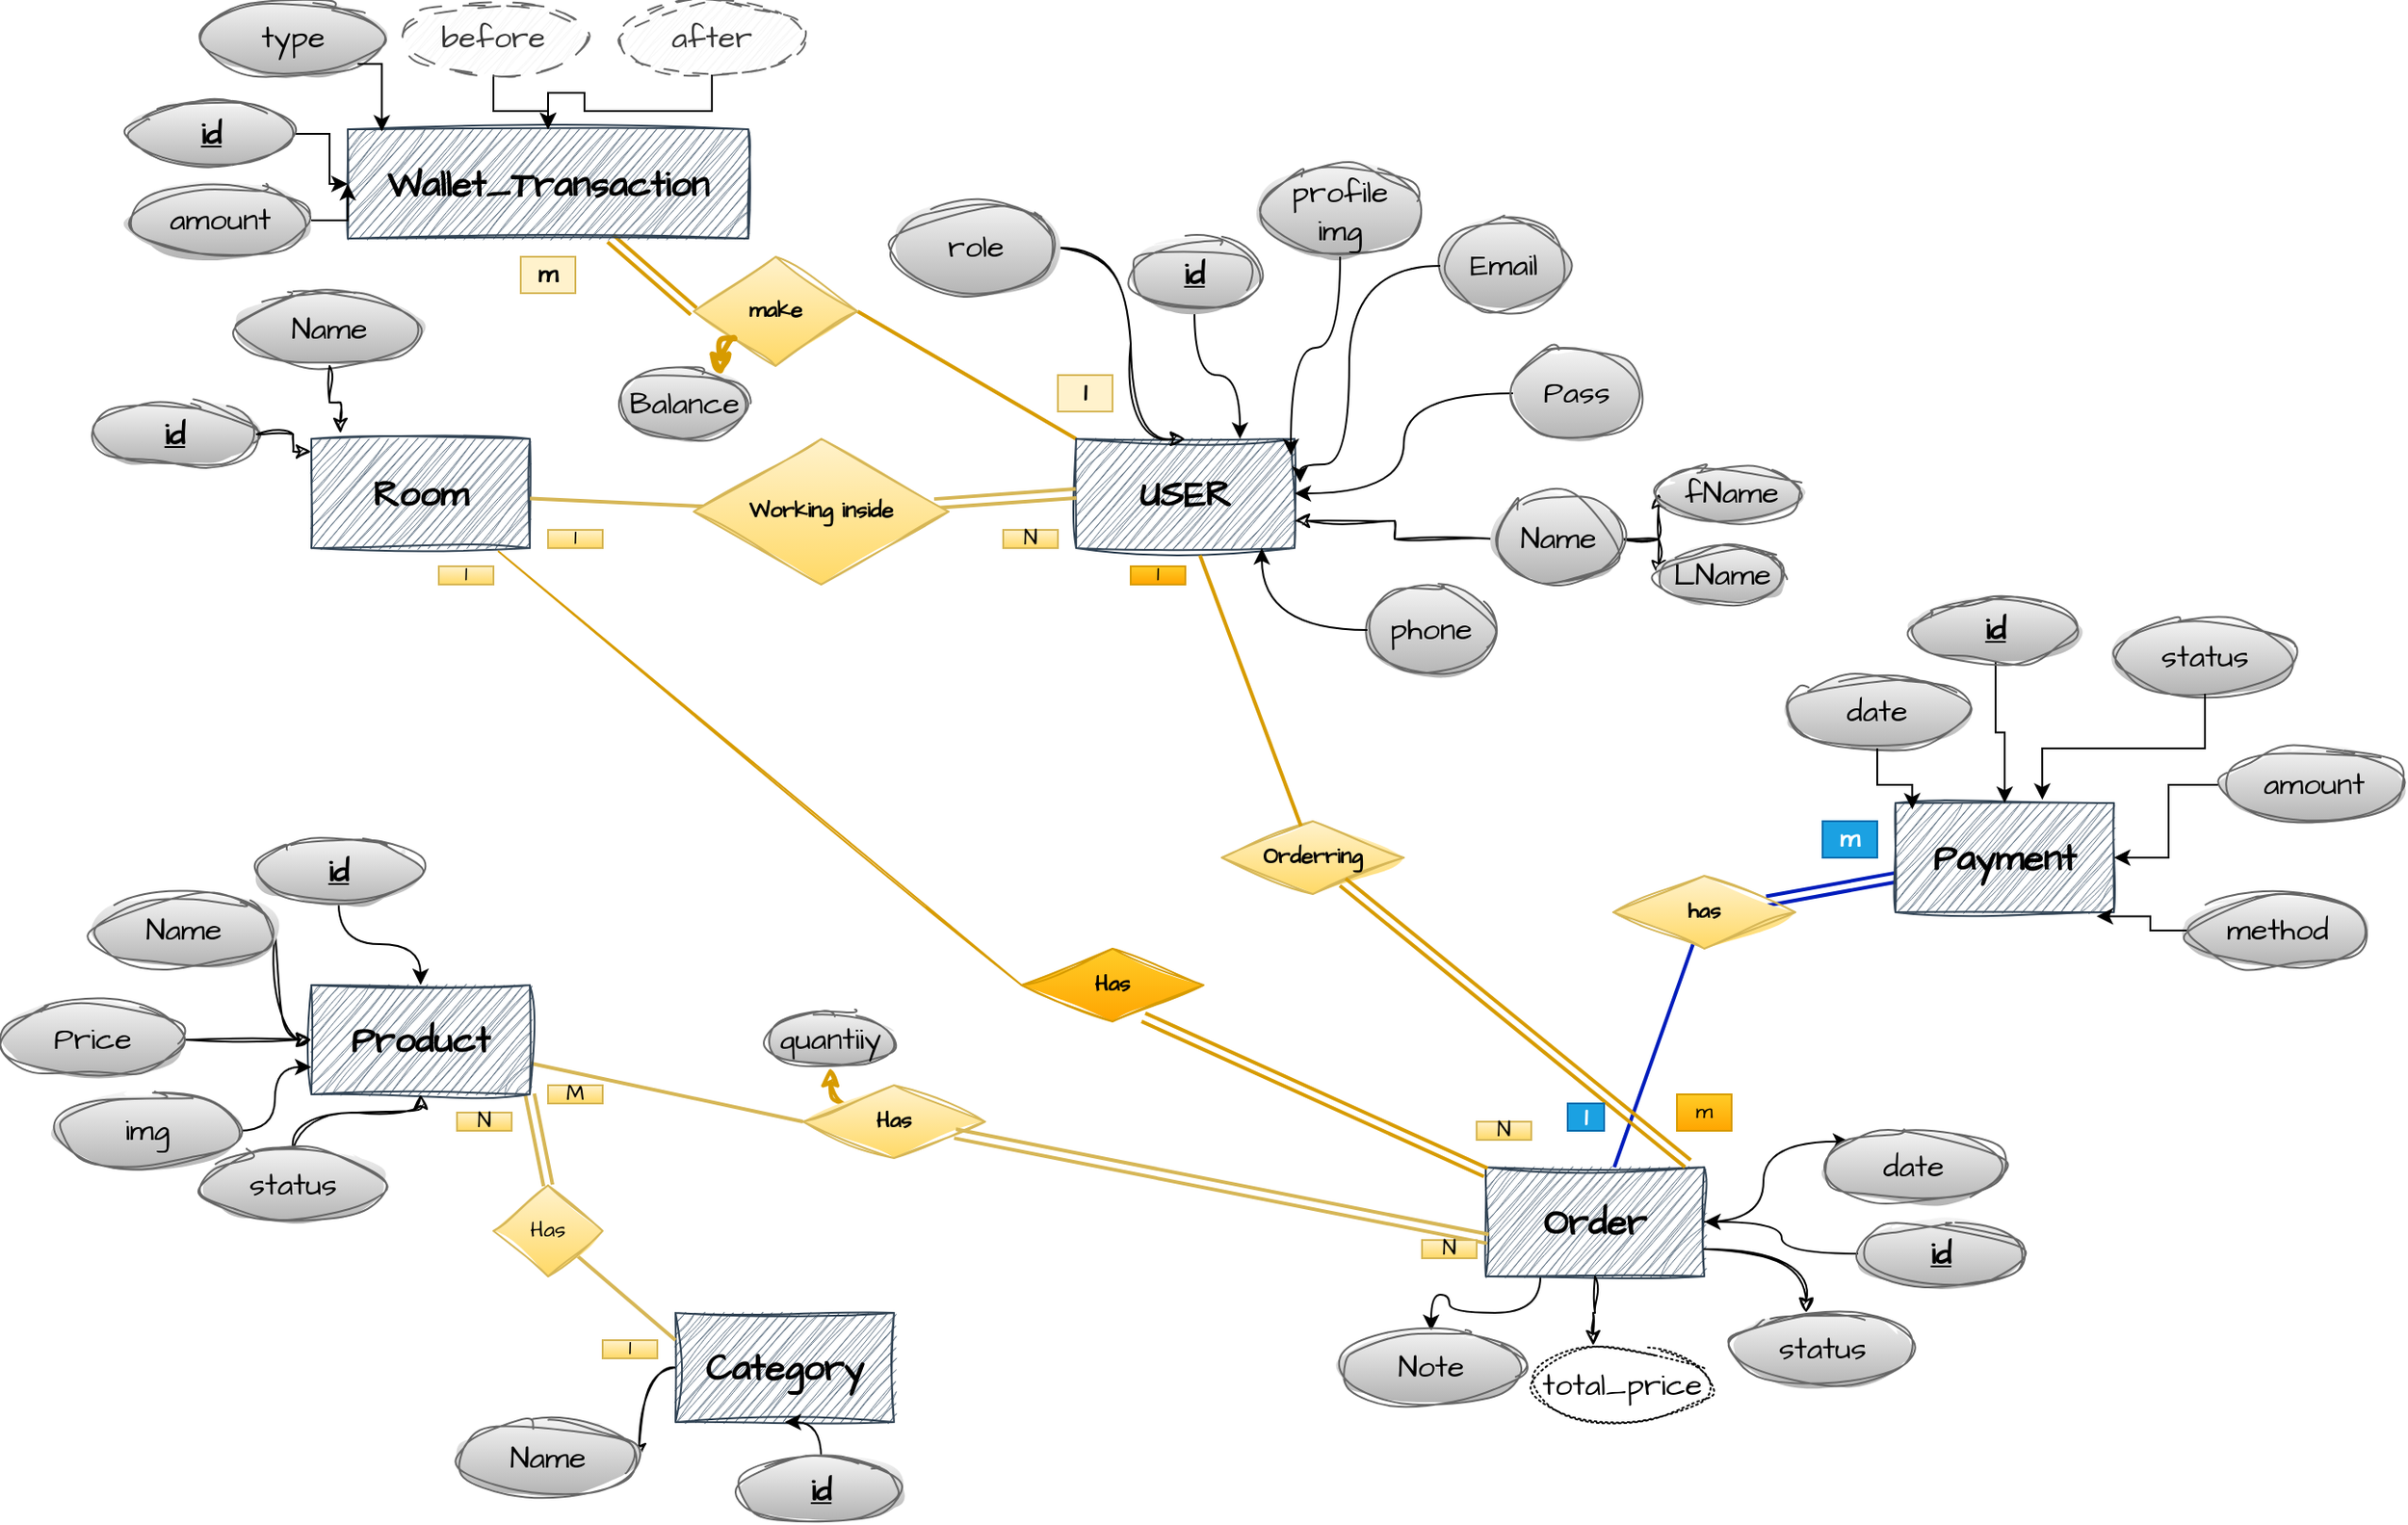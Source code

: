 <mxfile version="26.0.14">
  <diagram name="Page-1" id="9GZb_lbjTZQzitMhbxFv">
    <mxGraphModel dx="2517" dy="816" grid="1" gridSize="10" guides="1" tooltips="1" connect="1" arrows="1" fold="1" page="1" pageScale="1" pageWidth="850" pageHeight="1100" math="0" shadow="0">
      <root>
        <mxCell id="0" />
        <mxCell id="1" parent="0" />
        <mxCell id="cyP2X10ie1hHQHi7Uke7-22" style="rounded=0;orthogonalLoop=1;jettySize=auto;html=1;exitX=0;exitY=0;exitDx=0;exitDy=0;entryX=1;entryY=0.5;entryDx=0;entryDy=0;strokeWidth=2;fillColor=#ffe6cc;strokeColor=#d79b00;endArrow=none;startFill=0;" edge="1" parent="1" source="-qzhcd2LBYuXXIxxv2qr-2" target="cyP2X10ie1hHQHi7Uke7-20">
          <mxGeometry relative="1" as="geometry" />
        </mxCell>
        <mxCell id="-qzhcd2LBYuXXIxxv2qr-2" value="&lt;font style=&quot;color: rgb(0, 0, 0); font-size: 20px;&quot;&gt;&lt;b&gt;USER&lt;/b&gt;&lt;/font&gt;" style="rounded=0;whiteSpace=wrap;html=1;sketch=1;hachureGap=4;jiggle=2;curveFitting=1;fontFamily=Architects Daughter;fontSource=https%3A%2F%2Ffonts.googleapis.com%2Fcss%3Ffamily%3DArchitects%2BDaughter;fillColor=#647687;strokeColor=#314354;fontColor=#ffffff;" parent="1" vertex="1">
          <mxGeometry x="280" y="340" width="120" height="60" as="geometry" />
        </mxCell>
        <mxCell id="-qzhcd2LBYuXXIxxv2qr-3" value="&lt;font style=&quot;font-size: 17px;&quot;&gt;Email&lt;/font&gt;" style="ellipse;whiteSpace=wrap;html=1;sketch=1;hachureGap=4;jiggle=2;curveFitting=1;fontFamily=Architects Daughter;fontSource=https%3A%2F%2Ffonts.googleapis.com%2Fcss%3Ffamily%3DArchitects%2BDaughter;fillColor=#f5f5f5;strokeColor=#666666;gradientColor=#b3b3b3;labelBackgroundColor=none;" parent="1" vertex="1">
          <mxGeometry x="480" y="220" width="70" height="50" as="geometry" />
        </mxCell>
        <mxCell id="-qzhcd2LBYuXXIxxv2qr-16" style="edgeStyle=orthogonalEdgeStyle;rounded=0;hachureGap=4;orthogonalLoop=1;jettySize=auto;html=1;entryX=1;entryY=0.5;entryDx=0;entryDy=0;fontFamily=Architects Daughter;fontSource=https%3A%2F%2Ffonts.googleapis.com%2Fcss%3Ffamily%3DArchitects%2BDaughter;curved=1;" parent="1" source="-qzhcd2LBYuXXIxxv2qr-4" target="-qzhcd2LBYuXXIxxv2qr-2" edge="1">
          <mxGeometry relative="1" as="geometry" />
        </mxCell>
        <mxCell id="-qzhcd2LBYuXXIxxv2qr-4" value="&lt;font style=&quot;font-size: 17px;&quot;&gt;Pass&lt;/font&gt;" style="ellipse;whiteSpace=wrap;html=1;sketch=1;hachureGap=4;jiggle=2;curveFitting=1;fontFamily=Architects Daughter;fontSource=https%3A%2F%2Ffonts.googleapis.com%2Fcss%3Ffamily%3DArchitects%2BDaughter;fillColor=#f5f5f5;strokeColor=#666666;gradientColor=#b3b3b3;" parent="1" vertex="1">
          <mxGeometry x="520" y="290" width="70" height="50" as="geometry" />
        </mxCell>
        <mxCell id="-qzhcd2LBYuXXIxxv2qr-17" style="edgeStyle=orthogonalEdgeStyle;rounded=0;sketch=1;hachureGap=4;jiggle=2;curveFitting=1;orthogonalLoop=1;jettySize=auto;html=1;entryX=1;entryY=0.75;entryDx=0;entryDy=0;fontFamily=Architects Daughter;fontSource=https%3A%2F%2Ffonts.googleapis.com%2Fcss%3Ffamily%3DArchitects%2BDaughter;" parent="1" source="-qzhcd2LBYuXXIxxv2qr-5" target="-qzhcd2LBYuXXIxxv2qr-2" edge="1">
          <mxGeometry relative="1" as="geometry" />
        </mxCell>
        <mxCell id="-qzhcd2LBYuXXIxxv2qr-21" style="edgeStyle=orthogonalEdgeStyle;rounded=0;sketch=1;hachureGap=4;jiggle=2;curveFitting=1;orthogonalLoop=1;jettySize=auto;html=1;exitX=1;exitY=0.5;exitDx=0;exitDy=0;entryX=0;entryY=0.5;entryDx=0;entryDy=0;fontFamily=Architects Daughter;fontSource=https%3A%2F%2Ffonts.googleapis.com%2Fcss%3Ffamily%3DArchitects%2BDaughter;" parent="1" source="-qzhcd2LBYuXXIxxv2qr-5" target="-qzhcd2LBYuXXIxxv2qr-19" edge="1">
          <mxGeometry relative="1" as="geometry" />
        </mxCell>
        <mxCell id="-qzhcd2LBYuXXIxxv2qr-22" style="edgeStyle=orthogonalEdgeStyle;rounded=0;sketch=1;hachureGap=4;jiggle=2;curveFitting=1;orthogonalLoop=1;jettySize=auto;html=1;fontFamily=Architects Daughter;fontSource=https%3A%2F%2Ffonts.googleapis.com%2Fcss%3Ffamily%3DArchitects%2BDaughter;" parent="1" source="-qzhcd2LBYuXXIxxv2qr-5" target="-qzhcd2LBYuXXIxxv2qr-20" edge="1">
          <mxGeometry relative="1" as="geometry" />
        </mxCell>
        <mxCell id="-qzhcd2LBYuXXIxxv2qr-5" value="&lt;font style=&quot;font-size: 17px;&quot;&gt;Name&lt;/font&gt;" style="ellipse;whiteSpace=wrap;html=1;sketch=1;hachureGap=4;jiggle=2;curveFitting=1;fontFamily=Architects Daughter;fontSource=https%3A%2F%2Ffonts.googleapis.com%2Fcss%3Ffamily%3DArchitects%2BDaughter;fillColor=#f5f5f5;strokeColor=#666666;gradientColor=#b3b3b3;" parent="1" vertex="1">
          <mxGeometry x="510" y="370" width="70" height="50" as="geometry" />
        </mxCell>
        <mxCell id="-qzhcd2LBYuXXIxxv2qr-6" value="&lt;font style=&quot;font-size: 17px;&quot;&gt;profile&lt;/font&gt;&lt;div&gt;&lt;font style=&quot;font-size: 17px;&quot;&gt;img&lt;/font&gt;&lt;/div&gt;" style="ellipse;whiteSpace=wrap;html=1;sketch=1;hachureGap=4;jiggle=2;curveFitting=1;fontFamily=Architects Daughter;fontSource=https%3A%2F%2Ffonts.googleapis.com%2Fcss%3Ffamily%3DArchitects%2BDaughter;fillColor=#f5f5f5;strokeColor=#666666;gradientColor=#b3b3b3;" parent="1" vertex="1">
          <mxGeometry x="380" y="190" width="90" height="50" as="geometry" />
        </mxCell>
        <mxCell id="-qzhcd2LBYuXXIxxv2qr-15" style="edgeStyle=orthogonalEdgeStyle;rounded=0;sketch=1;hachureGap=4;jiggle=2;curveFitting=1;orthogonalLoop=1;jettySize=auto;html=1;exitX=1;exitY=0.5;exitDx=0;exitDy=0;entryX=0.5;entryY=0;entryDx=0;entryDy=0;fontFamily=Architects Daughter;fontSource=https%3A%2F%2Ffonts.googleapis.com%2Fcss%3Ffamily%3DArchitects%2BDaughter;curved=1;" parent="1" source="-qzhcd2LBYuXXIxxv2qr-8" target="-qzhcd2LBYuXXIxxv2qr-2" edge="1">
          <mxGeometry relative="1" as="geometry">
            <Array as="points">
              <mxPoint x="310" y="235" />
              <mxPoint x="310" y="340" />
            </Array>
          </mxGeometry>
        </mxCell>
        <mxCell id="-qzhcd2LBYuXXIxxv2qr-8" value="&lt;span style=&quot;font-size: 17px;&quot;&gt;role&lt;/span&gt;" style="ellipse;whiteSpace=wrap;html=1;sketch=1;hachureGap=4;jiggle=2;curveFitting=1;fontFamily=Architects Daughter;fontSource=https%3A%2F%2Ffonts.googleapis.com%2Fcss%3Ffamily%3DArchitects%2BDaughter;fillColor=#f5f5f5;strokeColor=#666666;gradientColor=#b3b3b3;" parent="1" vertex="1">
          <mxGeometry x="180" y="210" width="90" height="50" as="geometry" />
        </mxCell>
        <mxCell id="-qzhcd2LBYuXXIxxv2qr-9" value="&lt;font style=&quot;font-size: 17px;&quot;&gt;phone&lt;/font&gt;" style="ellipse;whiteSpace=wrap;html=1;sketch=1;hachureGap=4;jiggle=2;curveFitting=1;fontFamily=Architects Daughter;fontSource=https%3A%2F%2Ffonts.googleapis.com%2Fcss%3Ffamily%3DArchitects%2BDaughter;fillColor=#f5f5f5;strokeColor=#666666;gradientColor=#b3b3b3;" parent="1" vertex="1">
          <mxGeometry x="440" y="420" width="70" height="50" as="geometry" />
        </mxCell>
        <mxCell id="-qzhcd2LBYuXXIxxv2qr-12" style="edgeStyle=orthogonalEdgeStyle;rounded=0;hachureGap=4;orthogonalLoop=1;jettySize=auto;html=1;entryX=1.025;entryY=0.4;entryDx=0;entryDy=0;entryPerimeter=0;fontFamily=Architects Daughter;fontSource=https%3A%2F%2Ffonts.googleapis.com%2Fcss%3Ffamily%3DArchitects%2BDaughter;curved=1;" parent="1" source="-qzhcd2LBYuXXIxxv2qr-3" target="-qzhcd2LBYuXXIxxv2qr-2" edge="1">
          <mxGeometry relative="1" as="geometry">
            <Array as="points">
              <mxPoint x="430" y="245" />
              <mxPoint x="430" y="354" />
              <mxPoint x="403" y="354" />
            </Array>
          </mxGeometry>
        </mxCell>
        <mxCell id="-qzhcd2LBYuXXIxxv2qr-13" style="edgeStyle=orthogonalEdgeStyle;rounded=0;hachureGap=4;orthogonalLoop=1;jettySize=auto;html=1;entryX=0.983;entryY=0.15;entryDx=0;entryDy=0;entryPerimeter=0;fontFamily=Architects Daughter;fontSource=https%3A%2F%2Ffonts.googleapis.com%2Fcss%3Ffamily%3DArchitects%2BDaughter;curved=1;" parent="1" source="-qzhcd2LBYuXXIxxv2qr-6" target="-qzhcd2LBYuXXIxxv2qr-2" edge="1">
          <mxGeometry relative="1" as="geometry" />
        </mxCell>
        <mxCell id="-qzhcd2LBYuXXIxxv2qr-18" style="edgeStyle=orthogonalEdgeStyle;rounded=0;hachureGap=4;orthogonalLoop=1;jettySize=auto;html=1;entryX=0.85;entryY=1;entryDx=0;entryDy=0;entryPerimeter=0;fontFamily=Architects Daughter;fontSource=https%3A%2F%2Ffonts.googleapis.com%2Fcss%3Ffamily%3DArchitects%2BDaughter;curved=1;" parent="1" source="-qzhcd2LBYuXXIxxv2qr-9" target="-qzhcd2LBYuXXIxxv2qr-2" edge="1">
          <mxGeometry relative="1" as="geometry" />
        </mxCell>
        <mxCell id="-qzhcd2LBYuXXIxxv2qr-19" value="&lt;font style=&quot;font-size: 17px;&quot;&gt;fName&lt;/font&gt;" style="ellipse;whiteSpace=wrap;html=1;sketch=1;hachureGap=4;jiggle=2;curveFitting=1;fontFamily=Architects Daughter;fontSource=https%3A%2F%2Ffonts.googleapis.com%2Fcss%3Ffamily%3DArchitects%2BDaughter;fillColor=#f5f5f5;strokeColor=#666666;gradientColor=#b3b3b3;" parent="1" vertex="1">
          <mxGeometry x="600" y="355" width="80" height="30" as="geometry" />
        </mxCell>
        <mxCell id="-qzhcd2LBYuXXIxxv2qr-20" value="&lt;font style=&quot;font-size: 17px;&quot;&gt;LName&lt;/font&gt;" style="ellipse;whiteSpace=wrap;html=1;sketch=1;hachureGap=4;jiggle=2;curveFitting=1;fontFamily=Architects Daughter;fontSource=https%3A%2F%2Ffonts.googleapis.com%2Fcss%3Ffamily%3DArchitects%2BDaughter;fillColor=#f5f5f5;strokeColor=#666666;gradientColor=#b3b3b3;" parent="1" vertex="1">
          <mxGeometry x="600" y="400" width="70" height="30" as="geometry" />
        </mxCell>
        <mxCell id="-qzhcd2LBYuXXIxxv2qr-23" value="&lt;font style=&quot;color: rgb(0, 0, 0); font-size: 20px;&quot;&gt;&lt;b&gt;Room&lt;/b&gt;&lt;/font&gt;" style="rounded=0;whiteSpace=wrap;html=1;sketch=1;hachureGap=4;jiggle=2;curveFitting=1;fontFamily=Architects Daughter;fontSource=https%3A%2F%2Ffonts.googleapis.com%2Fcss%3Ffamily%3DArchitects%2BDaughter;fillColor=#647687;strokeColor=#314354;fontColor=#ffffff;" parent="1" vertex="1">
          <mxGeometry x="-140" y="340" width="120" height="60" as="geometry" />
        </mxCell>
        <mxCell id="-qzhcd2LBYuXXIxxv2qr-24" value="&lt;span style=&quot;font-size: 17px;&quot;&gt;Name&lt;/span&gt;" style="ellipse;whiteSpace=wrap;html=1;sketch=1;hachureGap=4;jiggle=2;curveFitting=1;fontFamily=Architects Daughter;fontSource=https%3A%2F%2Ffonts.googleapis.com%2Fcss%3Ffamily%3DArchitects%2BDaughter;fillColor=#f5f5f5;strokeColor=#666666;gradientColor=#b3b3b3;" parent="1" vertex="1">
          <mxGeometry x="-180" y="260" width="100" height="40" as="geometry" />
        </mxCell>
        <mxCell id="-qzhcd2LBYuXXIxxv2qr-25" value="&lt;span style=&quot;font-size: 17px;&quot;&gt;&lt;b&gt;&lt;u&gt;id&lt;/u&gt;&lt;/b&gt;&lt;/span&gt;" style="ellipse;whiteSpace=wrap;html=1;sketch=1;hachureGap=4;jiggle=2;curveFitting=1;fontFamily=Architects Daughter;fontSource=https%3A%2F%2Ffonts.googleapis.com%2Fcss%3Ffamily%3DArchitects%2BDaughter;fillColor=#f5f5f5;strokeColor=#666666;gradientColor=#b3b3b3;" parent="1" vertex="1">
          <mxGeometry x="-260" y="320" width="90" height="35" as="geometry" />
        </mxCell>
        <mxCell id="-qzhcd2LBYuXXIxxv2qr-27" style="edgeStyle=orthogonalEdgeStyle;rounded=0;sketch=1;hachureGap=4;jiggle=2;curveFitting=1;orthogonalLoop=1;jettySize=auto;html=1;entryX=0.133;entryY=-0.05;entryDx=0;entryDy=0;entryPerimeter=0;fontFamily=Architects Daughter;fontSource=https%3A%2F%2Ffonts.googleapis.com%2Fcss%3Ffamily%3DArchitects%2BDaughter;" parent="1" source="-qzhcd2LBYuXXIxxv2qr-24" target="-qzhcd2LBYuXXIxxv2qr-23" edge="1">
          <mxGeometry relative="1" as="geometry" />
        </mxCell>
        <mxCell id="-qzhcd2LBYuXXIxxv2qr-28" style="edgeStyle=orthogonalEdgeStyle;rounded=0;sketch=1;hachureGap=4;jiggle=2;curveFitting=1;orthogonalLoop=1;jettySize=auto;html=1;entryX=0;entryY=0.117;entryDx=0;entryDy=0;entryPerimeter=0;fontFamily=Architects Daughter;fontSource=https%3A%2F%2Ffonts.googleapis.com%2Fcss%3Ffamily%3DArchitects%2BDaughter;" parent="1" source="-qzhcd2LBYuXXIxxv2qr-25" target="-qzhcd2LBYuXXIxxv2qr-23" edge="1">
          <mxGeometry relative="1" as="geometry" />
        </mxCell>
        <mxCell id="-qzhcd2LBYuXXIxxv2qr-71" style="rounded=0;hachureGap=4;orthogonalLoop=1;jettySize=auto;html=1;exitX=1;exitY=1;exitDx=0;exitDy=0;entryX=0.5;entryY=0;entryDx=0;entryDy=0;fontFamily=Architects Daughter;fontSource=https%3A%2F%2Ffonts.googleapis.com%2Fcss%3Ffamily%3DArchitects%2BDaughter;endArrow=none;startFill=0;fillColor=#fff2cc;gradientColor=#ffd966;strokeColor=#d6b656;strokeWidth=2;shape=link;" parent="1" source="-qzhcd2LBYuXXIxxv2qr-33" target="-qzhcd2LBYuXXIxxv2qr-70" edge="1">
          <mxGeometry relative="1" as="geometry" />
        </mxCell>
        <mxCell id="-qzhcd2LBYuXXIxxv2qr-84" style="rounded=0;hachureGap=4;orthogonalLoop=1;jettySize=auto;html=1;entryX=0;entryY=0.5;entryDx=0;entryDy=0;fontFamily=Architects Daughter;fontSource=https%3A%2F%2Ffonts.googleapis.com%2Fcss%3Ffamily%3DArchitects%2BDaughter;endArrow=none;startFill=0;strokeWidth=2;fillColor=#fff2cc;gradientColor=#ffd966;strokeColor=#d6b656;" parent="1" source="-qzhcd2LBYuXXIxxv2qr-33" target="-qzhcd2LBYuXXIxxv2qr-83" edge="1">
          <mxGeometry relative="1" as="geometry" />
        </mxCell>
        <mxCell id="-qzhcd2LBYuXXIxxv2qr-33" value="&lt;font style=&quot;color: rgb(0, 0, 0); font-size: 20px;&quot;&gt;&lt;b&gt;Product&lt;/b&gt;&lt;/font&gt;" style="rounded=0;whiteSpace=wrap;html=1;sketch=1;hachureGap=4;jiggle=2;curveFitting=1;fontFamily=Architects Daughter;fontSource=https%3A%2F%2Ffonts.googleapis.com%2Fcss%3Ffamily%3DArchitects%2BDaughter;fillColor=#647687;strokeColor=#314354;fontColor=#ffffff;" parent="1" vertex="1">
          <mxGeometry x="-140" y="640" width="120" height="60" as="geometry" />
        </mxCell>
        <mxCell id="-qzhcd2LBYuXXIxxv2qr-40" style="edgeStyle=orthogonalEdgeStyle;rounded=0;sketch=1;hachureGap=4;jiggle=2;curveFitting=1;orthogonalLoop=1;jettySize=auto;html=1;entryX=0;entryY=0.5;entryDx=0;entryDy=0;fontFamily=Architects Daughter;fontSource=https%3A%2F%2Ffonts.googleapis.com%2Fcss%3Ffamily%3DArchitects%2BDaughter;curved=1;" parent="1" source="-qzhcd2LBYuXXIxxv2qr-34" target="-qzhcd2LBYuXXIxxv2qr-33" edge="1">
          <mxGeometry relative="1" as="geometry">
            <Array as="points">
              <mxPoint x="-160" y="670" />
            </Array>
          </mxGeometry>
        </mxCell>
        <mxCell id="-qzhcd2LBYuXXIxxv2qr-34" value="&lt;span style=&quot;font-size: 17px;&quot;&gt;Name&lt;/span&gt;" style="ellipse;whiteSpace=wrap;html=1;sketch=1;hachureGap=4;jiggle=2;curveFitting=1;fontFamily=Architects Daughter;fontSource=https%3A%2F%2Ffonts.googleapis.com%2Fcss%3Ffamily%3DArchitects%2BDaughter;fillColor=#f5f5f5;strokeColor=#666666;gradientColor=#b3b3b3;" parent="1" vertex="1">
          <mxGeometry x="-260" y="590" width="100" height="40" as="geometry" />
        </mxCell>
        <mxCell id="-qzhcd2LBYuXXIxxv2qr-41" style="edgeStyle=orthogonalEdgeStyle;rounded=0;sketch=1;hachureGap=4;jiggle=2;curveFitting=1;orthogonalLoop=1;jettySize=auto;html=1;fontFamily=Architects Daughter;fontSource=https%3A%2F%2Ffonts.googleapis.com%2Fcss%3Ffamily%3DArchitects%2BDaughter;" parent="1" source="-qzhcd2LBYuXXIxxv2qr-35" target="-qzhcd2LBYuXXIxxv2qr-33" edge="1">
          <mxGeometry relative="1" as="geometry" />
        </mxCell>
        <mxCell id="-qzhcd2LBYuXXIxxv2qr-35" value="&lt;span style=&quot;font-size: 17px;&quot;&gt;Price&lt;/span&gt;" style="ellipse;whiteSpace=wrap;html=1;sketch=1;hachureGap=4;jiggle=2;curveFitting=1;fontFamily=Architects Daughter;fontSource=https%3A%2F%2Ffonts.googleapis.com%2Fcss%3Ffamily%3DArchitects%2BDaughter;fillColor=#f5f5f5;strokeColor=#666666;gradientColor=#b3b3b3;" parent="1" vertex="1">
          <mxGeometry x="-310" y="650" width="100" height="40" as="geometry" />
        </mxCell>
        <mxCell id="-qzhcd2LBYuXXIxxv2qr-42" style="edgeStyle=orthogonalEdgeStyle;rounded=0;hachureGap=4;orthogonalLoop=1;jettySize=auto;html=1;entryX=0;entryY=0.75;entryDx=0;entryDy=0;fontFamily=Architects Daughter;fontSource=https%3A%2F%2Ffonts.googleapis.com%2Fcss%3Ffamily%3DArchitects%2BDaughter;curved=1;" parent="1" source="-qzhcd2LBYuXXIxxv2qr-36" target="-qzhcd2LBYuXXIxxv2qr-33" edge="1">
          <mxGeometry relative="1" as="geometry" />
        </mxCell>
        <mxCell id="-qzhcd2LBYuXXIxxv2qr-36" value="&lt;span style=&quot;font-size: 17px;&quot;&gt;img&lt;/span&gt;" style="ellipse;whiteSpace=wrap;html=1;sketch=1;hachureGap=4;jiggle=2;curveFitting=1;fontFamily=Architects Daughter;fontSource=https%3A%2F%2Ffonts.googleapis.com%2Fcss%3Ffamily%3DArchitects%2BDaughter;fillColor=#f5f5f5;strokeColor=#666666;gradientColor=#b3b3b3;" parent="1" vertex="1">
          <mxGeometry x="-280" y="700" width="100" height="40" as="geometry" />
        </mxCell>
        <mxCell id="-qzhcd2LBYuXXIxxv2qr-43" style="edgeStyle=orthogonalEdgeStyle;rounded=0;sketch=1;hachureGap=4;jiggle=2;curveFitting=1;orthogonalLoop=1;jettySize=auto;html=1;fontFamily=Architects Daughter;fontSource=https%3A%2F%2Ffonts.googleapis.com%2Fcss%3Ffamily%3DArchitects%2BDaughter;curved=1;" parent="1" source="-qzhcd2LBYuXXIxxv2qr-38" target="-qzhcd2LBYuXXIxxv2qr-33" edge="1">
          <mxGeometry relative="1" as="geometry" />
        </mxCell>
        <mxCell id="-qzhcd2LBYuXXIxxv2qr-38" value="&lt;span style=&quot;font-size: 17px;&quot;&gt;status&lt;/span&gt;" style="ellipse;whiteSpace=wrap;html=1;sketch=1;hachureGap=4;jiggle=2;curveFitting=1;fontFamily=Architects Daughter;fontSource=https%3A%2F%2Ffonts.googleapis.com%2Fcss%3Ffamily%3DArchitects%2BDaughter;fillColor=#f5f5f5;strokeColor=#666666;gradientColor=#b3b3b3;" parent="1" vertex="1">
          <mxGeometry x="-200" y="730" width="100" height="40" as="geometry" />
        </mxCell>
        <mxCell id="-qzhcd2LBYuXXIxxv2qr-48" style="rounded=0;hachureGap=4;orthogonalLoop=1;jettySize=auto;html=1;fontFamily=Architects Daughter;fontSource=https%3A%2F%2Ffonts.googleapis.com%2Fcss%3Ffamily%3DArchitects%2BDaughter;fillColor=#fff2cc;gradientColor=#ffd966;strokeColor=#d6b656;startArrow=none;startFill=0;endArrow=none;strokeWidth=2;" parent="1" source="-qzhcd2LBYuXXIxxv2qr-47" target="-qzhcd2LBYuXXIxxv2qr-23" edge="1">
          <mxGeometry relative="1" as="geometry" />
        </mxCell>
        <mxCell id="-qzhcd2LBYuXXIxxv2qr-49" style="rounded=0;hachureGap=4;orthogonalLoop=1;jettySize=auto;html=1;entryX=0;entryY=0.5;entryDx=0;entryDy=0;fontFamily=Architects Daughter;fontSource=https%3A%2F%2Ffonts.googleapis.com%2Fcss%3Ffamily%3DArchitects%2BDaughter;fillColor=#fff2cc;gradientColor=#ffd966;strokeColor=#d6b656;endArrow=none;startFill=0;strokeWidth=2;shape=link;" parent="1" source="-qzhcd2LBYuXXIxxv2qr-47" target="-qzhcd2LBYuXXIxxv2qr-2" edge="1">
          <mxGeometry relative="1" as="geometry" />
        </mxCell>
        <mxCell id="-qzhcd2LBYuXXIxxv2qr-47" value="&lt;b&gt;Working inside&lt;/b&gt;" style="rhombus;whiteSpace=wrap;html=1;sketch=1;hachureGap=4;jiggle=2;curveFitting=1;fontFamily=Architects Daughter;fontSource=https%3A%2F%2Ffonts.googleapis.com%2Fcss%3Ffamily%3DArchitects%2BDaughter;fillColor=#fff2cc;gradientColor=#ffd966;strokeColor=#d6b656;" parent="1" vertex="1">
          <mxGeometry x="70" y="340" width="140" height="80" as="geometry" />
        </mxCell>
        <mxCell id="-qzhcd2LBYuXXIxxv2qr-53" style="edgeStyle=orthogonalEdgeStyle;rounded=0;sketch=1;hachureGap=4;jiggle=2;curveFitting=1;orthogonalLoop=1;jettySize=auto;html=1;fontFamily=Architects Daughter;fontSource=https%3A%2F%2Ffonts.googleapis.com%2Fcss%3Ffamily%3DArchitects%2BDaughter;curved=1;" parent="1" source="-qzhcd2LBYuXXIxxv2qr-51" target="-qzhcd2LBYuXXIxxv2qr-52" edge="1">
          <mxGeometry relative="1" as="geometry" />
        </mxCell>
        <mxCell id="-qzhcd2LBYuXXIxxv2qr-51" value="&lt;font color=&quot;#000000&quot;&gt;&lt;span style=&quot;font-size: 20px;&quot;&gt;&lt;b&gt;Category&lt;/b&gt;&lt;/span&gt;&lt;/font&gt;" style="rounded=0;whiteSpace=wrap;html=1;sketch=1;hachureGap=4;jiggle=2;curveFitting=1;fontFamily=Architects Daughter;fontSource=https%3A%2F%2Ffonts.googleapis.com%2Fcss%3Ffamily%3DArchitects%2BDaughter;fillColor=#647687;strokeColor=#314354;fontColor=#ffffff;" parent="1" vertex="1">
          <mxGeometry x="60" y="820" width="120" height="60" as="geometry" />
        </mxCell>
        <mxCell id="-qzhcd2LBYuXXIxxv2qr-52" value="&lt;span style=&quot;font-size: 17px;&quot;&gt;Name&lt;/span&gt;" style="ellipse;whiteSpace=wrap;html=1;sketch=1;hachureGap=4;jiggle=2;curveFitting=1;fontFamily=Architects Daughter;fontSource=https%3A%2F%2Ffonts.googleapis.com%2Fcss%3Ffamily%3DArchitects%2BDaughter;fillColor=#f5f5f5;strokeColor=#666666;gradientColor=#b3b3b3;" parent="1" vertex="1">
          <mxGeometry x="-60" y="880" width="100" height="40" as="geometry" />
        </mxCell>
        <mxCell id="-qzhcd2LBYuXXIxxv2qr-56" style="edgeStyle=orthogonalEdgeStyle;rounded=0;hachureGap=4;orthogonalLoop=1;jettySize=auto;html=1;entryX=0;entryY=0;entryDx=0;entryDy=0;fontFamily=Architects Daughter;fontSource=https%3A%2F%2Ffonts.googleapis.com%2Fcss%3Ffamily%3DArchitects%2BDaughter;curved=1;" parent="1" source="-qzhcd2LBYuXXIxxv2qr-54" target="-qzhcd2LBYuXXIxxv2qr-55" edge="1">
          <mxGeometry relative="1" as="geometry" />
        </mxCell>
        <mxCell id="-qzhcd2LBYuXXIxxv2qr-65" style="edgeStyle=orthogonalEdgeStyle;rounded=0;hachureGap=4;orthogonalLoop=1;jettySize=auto;html=1;exitX=0.25;exitY=1;exitDx=0;exitDy=0;fontFamily=Architects Daughter;fontSource=https%3A%2F%2Ffonts.googleapis.com%2Fcss%3Ffamily%3DArchitects%2BDaughter;curved=1;" parent="1" source="-qzhcd2LBYuXXIxxv2qr-54" target="-qzhcd2LBYuXXIxxv2qr-64" edge="1">
          <mxGeometry relative="1" as="geometry" />
        </mxCell>
        <mxCell id="cyP2X10ie1hHQHi7Uke7-36" style="rounded=0;orthogonalLoop=1;jettySize=auto;html=1;strokeWidth=2;endArrow=none;startFill=0;fillColor=#0050ef;strokeColor=#001DBC;" edge="1" parent="1" source="-qzhcd2LBYuXXIxxv2qr-54" target="cyP2X10ie1hHQHi7Uke7-34">
          <mxGeometry relative="1" as="geometry" />
        </mxCell>
        <mxCell id="-qzhcd2LBYuXXIxxv2qr-54" value="&lt;font color=&quot;#000000&quot;&gt;&lt;span style=&quot;font-size: 20px;&quot;&gt;&lt;b&gt;Order&lt;/b&gt;&lt;/span&gt;&lt;/font&gt;" style="rounded=0;whiteSpace=wrap;html=1;sketch=1;hachureGap=4;jiggle=2;curveFitting=1;fontFamily=Architects Daughter;fontSource=https%3A%2F%2Ffonts.googleapis.com%2Fcss%3Ffamily%3DArchitects%2BDaughter;fillColor=#647687;strokeColor=#314354;fontColor=#ffffff;" parent="1" vertex="1">
          <mxGeometry x="505" y="740" width="120" height="60" as="geometry" />
        </mxCell>
        <mxCell id="-qzhcd2LBYuXXIxxv2qr-55" value="&lt;span style=&quot;font-size: 17px;&quot;&gt;date&lt;/span&gt;" style="ellipse;whiteSpace=wrap;html=1;sketch=1;hachureGap=4;jiggle=2;curveFitting=1;fontFamily=Architects Daughter;fontSource=https%3A%2F%2Ffonts.googleapis.com%2Fcss%3Ffamily%3DArchitects%2BDaughter;fillColor=#f5f5f5;strokeColor=#666666;gradientColor=#b3b3b3;" parent="1" vertex="1">
          <mxGeometry x="690" y="720" width="100" height="40" as="geometry" />
        </mxCell>
        <mxCell id="-qzhcd2LBYuXXIxxv2qr-57" value="&lt;span style=&quot;font-size: 17px;&quot;&gt;status&lt;/span&gt;" style="ellipse;whiteSpace=wrap;html=1;sketch=1;hachureGap=4;jiggle=2;curveFitting=1;fontFamily=Architects Daughter;fontSource=https%3A%2F%2Ffonts.googleapis.com%2Fcss%3Ffamily%3DArchitects%2BDaughter;fillColor=#f5f5f5;strokeColor=#666666;gradientColor=#b3b3b3;" parent="1" vertex="1">
          <mxGeometry x="640" y="820" width="100" height="40" as="geometry" />
        </mxCell>
        <mxCell id="-qzhcd2LBYuXXIxxv2qr-60" style="edgeStyle=orthogonalEdgeStyle;rounded=0;sketch=1;hachureGap=4;jiggle=2;curveFitting=1;orthogonalLoop=1;jettySize=auto;html=1;exitX=1;exitY=0.75;exitDx=0;exitDy=0;entryX=0.41;entryY=0;entryDx=0;entryDy=0;entryPerimeter=0;fontFamily=Architects Daughter;fontSource=https%3A%2F%2Ffonts.googleapis.com%2Fcss%3Ffamily%3DArchitects%2BDaughter;curved=1;" parent="1" source="-qzhcd2LBYuXXIxxv2qr-54" target="-qzhcd2LBYuXXIxxv2qr-57" edge="1">
          <mxGeometry relative="1" as="geometry" />
        </mxCell>
        <mxCell id="-qzhcd2LBYuXXIxxv2qr-61" value="&lt;span style=&quot;font-size: 17px;&quot;&gt;total_price&lt;/span&gt;" style="ellipse;whiteSpace=wrap;html=1;sketch=1;hachureGap=4;jiggle=2;curveFitting=1;fontFamily=Architects Daughter;fontSource=https%3A%2F%2Ffonts.googleapis.com%2Fcss%3Ffamily%3DArchitects%2BDaughter;dashed=1;dashPattern=1 2;" parent="1" vertex="1">
          <mxGeometry x="530" y="840" width="100" height="40" as="geometry" />
        </mxCell>
        <mxCell id="-qzhcd2LBYuXXIxxv2qr-62" style="edgeStyle=orthogonalEdgeStyle;rounded=0;sketch=1;hachureGap=4;jiggle=2;curveFitting=1;orthogonalLoop=1;jettySize=auto;html=1;entryX=0.34;entryY=-0.05;entryDx=0;entryDy=0;entryPerimeter=0;fontFamily=Architects Daughter;fontSource=https%3A%2F%2Ffonts.googleapis.com%2Fcss%3Ffamily%3DArchitects%2BDaughter;" parent="1" source="-qzhcd2LBYuXXIxxv2qr-54" target="-qzhcd2LBYuXXIxxv2qr-61" edge="1">
          <mxGeometry relative="1" as="geometry" />
        </mxCell>
        <mxCell id="-qzhcd2LBYuXXIxxv2qr-64" value="&lt;span style=&quot;font-size: 17px;&quot;&gt;Note&lt;/span&gt;" style="ellipse;whiteSpace=wrap;html=1;sketch=1;hachureGap=4;jiggle=2;curveFitting=1;fontFamily=Architects Daughter;fontSource=https%3A%2F%2Ffonts.googleapis.com%2Fcss%3Ffamily%3DArchitects%2BDaughter;fillColor=#f5f5f5;strokeColor=#666666;gradientColor=#b3b3b3;" parent="1" vertex="1">
          <mxGeometry x="425" y="830" width="100" height="40" as="geometry" />
        </mxCell>
        <mxCell id="-qzhcd2LBYuXXIxxv2qr-68" value="1" style="text;html=1;align=center;verticalAlign=middle;whiteSpace=wrap;rounded=0;fontFamily=Architects Daughter;fontSource=https%3A%2F%2Ffonts.googleapis.com%2Fcss%3Ffamily%3DArchitects%2BDaughter;fillColor=#fff2cc;gradientColor=#ffd966;strokeColor=#d6b656;" parent="1" vertex="1">
          <mxGeometry x="-10" y="390" width="30" height="10" as="geometry" />
        </mxCell>
        <mxCell id="-qzhcd2LBYuXXIxxv2qr-69" value="N" style="text;html=1;align=center;verticalAlign=middle;whiteSpace=wrap;rounded=0;fontFamily=Architects Daughter;fontSource=https%3A%2F%2Ffonts.googleapis.com%2Fcss%3Ffamily%3DArchitects%2BDaughter;fillColor=#fff2cc;gradientColor=#ffd966;strokeColor=#d6b656;" parent="1" vertex="1">
          <mxGeometry x="240" y="390" width="30" height="10" as="geometry" />
        </mxCell>
        <mxCell id="-qzhcd2LBYuXXIxxv2qr-72" style="rounded=0;hachureGap=4;orthogonalLoop=1;jettySize=auto;html=1;entryX=0;entryY=0.25;entryDx=0;entryDy=0;fontFamily=Architects Daughter;fontSource=https%3A%2F%2Ffonts.googleapis.com%2Fcss%3Ffamily%3DArchitects%2BDaughter;endArrow=none;startFill=0;fillColor=#fff2cc;gradientColor=#ffd966;strokeColor=#d6b656;strokeWidth=2;" parent="1" source="-qzhcd2LBYuXXIxxv2qr-70" target="-qzhcd2LBYuXXIxxv2qr-51" edge="1">
          <mxGeometry relative="1" as="geometry" />
        </mxCell>
        <mxCell id="-qzhcd2LBYuXXIxxv2qr-70" value="Has" style="rhombus;whiteSpace=wrap;html=1;sketch=1;hachureGap=4;jiggle=2;curveFitting=1;fontFamily=Architects Daughter;fontSource=https%3A%2F%2Ffonts.googleapis.com%2Fcss%3Ffamily%3DArchitects%2BDaughter;fillColor=#fff2cc;gradientColor=#ffd966;strokeColor=#d6b656;" parent="1" vertex="1">
          <mxGeometry x="-40" y="750" width="60" height="50" as="geometry" />
        </mxCell>
        <mxCell id="-qzhcd2LBYuXXIxxv2qr-73" value="1" style="text;html=1;align=center;verticalAlign=middle;whiteSpace=wrap;rounded=0;fontFamily=Architects Daughter;fontSource=https%3A%2F%2Ffonts.googleapis.com%2Fcss%3Ffamily%3DArchitects%2BDaughter;fillColor=#fff2cc;gradientColor=#ffd966;strokeColor=#d6b656;" parent="1" vertex="1">
          <mxGeometry x="20" y="835" width="30" height="10" as="geometry" />
        </mxCell>
        <mxCell id="-qzhcd2LBYuXXIxxv2qr-74" value="N" style="text;html=1;align=center;verticalAlign=middle;whiteSpace=wrap;rounded=0;fontFamily=Architects Daughter;fontSource=https%3A%2F%2Ffonts.googleapis.com%2Fcss%3Ffamily%3DArchitects%2BDaughter;fillColor=#fff2cc;gradientColor=#ffd966;strokeColor=#d6b656;" parent="1" vertex="1">
          <mxGeometry x="-60" y="710" width="30" height="10" as="geometry" />
        </mxCell>
        <mxCell id="-qzhcd2LBYuXXIxxv2qr-78" value="&lt;b&gt;Has&lt;/b&gt;" style="rhombus;whiteSpace=wrap;html=1;sketch=1;hachureGap=4;jiggle=2;curveFitting=1;fontFamily=Architects Daughter;fontSource=https%3A%2F%2Ffonts.googleapis.com%2Fcss%3Ffamily%3DArchitects%2BDaughter;fillColor=#ffcd28;gradientColor=#ffa500;strokeColor=#d79b00;" parent="1" vertex="1">
          <mxGeometry x="250" y="620" width="100" height="40" as="geometry" />
        </mxCell>
        <mxCell id="-qzhcd2LBYuXXIxxv2qr-79" style="rounded=0;hachureGap=4;orthogonalLoop=1;jettySize=auto;html=1;entryX=0.67;entryY=0.942;entryDx=0;entryDy=0;entryPerimeter=0;fontFamily=Architects Daughter;fontSource=https%3A%2F%2Ffonts.googleapis.com%2Fcss%3Ffamily%3DArchitects%2BDaughter;strokeWidth=2;endArrow=none;startFill=0;fillColor=#ffcd28;gradientColor=#ffa500;strokeColor=#d79b00;shape=link;" parent="1" source="-qzhcd2LBYuXXIxxv2qr-54" target="-qzhcd2LBYuXXIxxv2qr-78" edge="1">
          <mxGeometry relative="1" as="geometry" />
        </mxCell>
        <mxCell id="-qzhcd2LBYuXXIxxv2qr-80" style="rounded=0;sketch=1;hachureGap=4;jiggle=2;curveFitting=1;orthogonalLoop=1;jettySize=auto;html=1;exitX=0;exitY=0.5;exitDx=0;exitDy=0;entryX=0.857;entryY=1.031;entryDx=0;entryDy=0;entryPerimeter=0;fontFamily=Architects Daughter;fontSource=https%3A%2F%2Ffonts.googleapis.com%2Fcss%3Ffamily%3DArchitects%2BDaughter;endArrow=none;startFill=0;fillColor=#ffcd28;gradientColor=#ffa500;strokeColor=#d79b00;" parent="1" source="-qzhcd2LBYuXXIxxv2qr-78" target="-qzhcd2LBYuXXIxxv2qr-23" edge="1">
          <mxGeometry relative="1" as="geometry" />
        </mxCell>
        <mxCell id="-qzhcd2LBYuXXIxxv2qr-81" value="N" style="text;html=1;align=center;verticalAlign=middle;whiteSpace=wrap;rounded=0;fontFamily=Architects Daughter;fontSource=https%3A%2F%2Ffonts.googleapis.com%2Fcss%3Ffamily%3DArchitects%2BDaughter;fillColor=#fff2cc;gradientColor=#ffd966;strokeColor=#d6b656;" parent="1" vertex="1">
          <mxGeometry x="500" y="715" width="30" height="10" as="geometry" />
        </mxCell>
        <mxCell id="-qzhcd2LBYuXXIxxv2qr-82" value="1" style="text;html=1;align=center;verticalAlign=middle;whiteSpace=wrap;rounded=0;fontFamily=Architects Daughter;fontSource=https%3A%2F%2Ffonts.googleapis.com%2Fcss%3Ffamily%3DArchitects%2BDaughter;fillColor=#fff2cc;gradientColor=#ffd966;strokeColor=#d6b656;" parent="1" vertex="1">
          <mxGeometry x="-70" y="410" width="30" height="10" as="geometry" />
        </mxCell>
        <mxCell id="-qzhcd2LBYuXXIxxv2qr-87" style="edgeStyle=orthogonalEdgeStyle;rounded=0;sketch=1;hachureGap=4;jiggle=2;curveFitting=1;orthogonalLoop=1;jettySize=auto;html=1;exitX=0;exitY=0;exitDx=0;exitDy=0;entryX=0.5;entryY=1;entryDx=0;entryDy=0;fontFamily=Architects Daughter;fontSource=https%3A%2F%2Ffonts.googleapis.com%2Fcss%3Ffamily%3DArchitects%2BDaughter;fillColor=#ffcd28;gradientColor=#ffa500;strokeColor=#d79b00;curved=1;strokeWidth=2;" parent="1" source="-qzhcd2LBYuXXIxxv2qr-83" target="-qzhcd2LBYuXXIxxv2qr-86" edge="1">
          <mxGeometry relative="1" as="geometry" />
        </mxCell>
        <mxCell id="-qzhcd2LBYuXXIxxv2qr-83" value="&lt;b&gt;Has&lt;/b&gt;" style="rhombus;whiteSpace=wrap;html=1;sketch=1;hachureGap=4;jiggle=2;curveFitting=1;fontFamily=Architects Daughter;fontSource=https%3A%2F%2Ffonts.googleapis.com%2Fcss%3Ffamily%3DArchitects%2BDaughter;fillColor=#fff2cc;gradientColor=#ffd966;strokeColor=#d6b656;" parent="1" vertex="1">
          <mxGeometry x="130" y="695" width="100" height="40" as="geometry" />
        </mxCell>
        <mxCell id="-qzhcd2LBYuXXIxxv2qr-85" style="rounded=0;hachureGap=4;orthogonalLoop=1;jettySize=auto;html=1;entryX=0.01;entryY=0.656;entryDx=0;entryDy=0;entryPerimeter=0;fontFamily=Architects Daughter;fontSource=https%3A%2F%2Ffonts.googleapis.com%2Fcss%3Ffamily%3DArchitects%2BDaughter;strokeWidth=2;fillColor=#fff2cc;gradientColor=#ffd966;strokeColor=#d6b656;endArrow=none;startFill=0;shape=link;" parent="1" source="-qzhcd2LBYuXXIxxv2qr-83" target="-qzhcd2LBYuXXIxxv2qr-54" edge="1">
          <mxGeometry relative="1" as="geometry" />
        </mxCell>
        <mxCell id="-qzhcd2LBYuXXIxxv2qr-86" value="&lt;span style=&quot;font-size: 17px;&quot;&gt;quantiiy&lt;/span&gt;" style="ellipse;whiteSpace=wrap;html=1;sketch=1;hachureGap=4;jiggle=2;curveFitting=1;fontFamily=Architects Daughter;fontSource=https%3A%2F%2Ffonts.googleapis.com%2Fcss%3Ffamily%3DArchitects%2BDaughter;fillColor=#f5f5f5;strokeColor=#666666;gradientColor=#b3b3b3;" parent="1" vertex="1">
          <mxGeometry x="110" y="655" width="70" height="30" as="geometry" />
        </mxCell>
        <mxCell id="-qzhcd2LBYuXXIxxv2qr-91" value="M" style="text;html=1;align=center;verticalAlign=middle;whiteSpace=wrap;rounded=0;fontFamily=Architects Daughter;fontSource=https%3A%2F%2Ffonts.googleapis.com%2Fcss%3Ffamily%3DArchitects%2BDaughter;fillColor=#fff2cc;gradientColor=#ffd966;strokeColor=#d6b656;" parent="1" vertex="1">
          <mxGeometry x="-10" y="695" width="30" height="10" as="geometry" />
        </mxCell>
        <mxCell id="-qzhcd2LBYuXXIxxv2qr-92" value="N" style="text;html=1;align=center;verticalAlign=middle;whiteSpace=wrap;rounded=0;fontFamily=Architects Daughter;fontSource=https%3A%2F%2Ffonts.googleapis.com%2Fcss%3Ffamily%3DArchitects%2BDaughter;fillColor=#fff2cc;gradientColor=#ffd966;strokeColor=#d6b656;" parent="1" vertex="1">
          <mxGeometry x="470" y="780" width="30" height="10" as="geometry" />
        </mxCell>
        <mxCell id="-qzhcd2LBYuXXIxxv2qr-93" value="&lt;b&gt;Orderring&lt;/b&gt;" style="rhombus;whiteSpace=wrap;html=1;sketch=1;hachureGap=4;jiggle=2;curveFitting=1;fontFamily=Architects Daughter;fontSource=https%3A%2F%2Ffonts.googleapis.com%2Fcss%3Ffamily%3DArchitects%2BDaughter;fillColor=#fff2cc;gradientColor=#ffd966;strokeColor=#d6b656;" parent="1" vertex="1">
          <mxGeometry x="360" y="550" width="100" height="40" as="geometry" />
        </mxCell>
        <mxCell id="-qzhcd2LBYuXXIxxv2qr-94" style="rounded=0;hachureGap=4;orthogonalLoop=1;jettySize=auto;html=1;entryX=0.567;entryY=1.067;entryDx=0;entryDy=0;entryPerimeter=0;fontFamily=Architects Daughter;fontSource=https%3A%2F%2Ffonts.googleapis.com%2Fcss%3Ffamily%3DArchitects%2BDaughter;fillColor=#ffcd28;gradientColor=#ffa500;strokeColor=#d79b00;endArrow=none;startFill=0;strokeWidth=2;" parent="1" source="-qzhcd2LBYuXXIxxv2qr-93" target="-qzhcd2LBYuXXIxxv2qr-2" edge="1">
          <mxGeometry relative="1" as="geometry" />
        </mxCell>
        <mxCell id="-qzhcd2LBYuXXIxxv2qr-95" style="rounded=0;hachureGap=4;orthogonalLoop=1;jettySize=auto;html=1;entryX=0.925;entryY=-0.033;entryDx=0;entryDy=0;entryPerimeter=0;fontFamily=Architects Daughter;fontSource=https%3A%2F%2Ffonts.googleapis.com%2Fcss%3Ffamily%3DArchitects%2BDaughter;strokeWidth=2;fillColor=#ffcd28;gradientColor=#ffa500;strokeColor=#d79b00;endArrow=none;startFill=0;shape=link;" parent="1" source="-qzhcd2LBYuXXIxxv2qr-93" target="-qzhcd2LBYuXXIxxv2qr-54" edge="1">
          <mxGeometry relative="1" as="geometry" />
        </mxCell>
        <mxCell id="-qzhcd2LBYuXXIxxv2qr-96" value="1" style="text;html=1;align=center;verticalAlign=middle;whiteSpace=wrap;rounded=0;fontFamily=Architects Daughter;fontSource=https%3A%2F%2Ffonts.googleapis.com%2Fcss%3Ffamily%3DArchitects%2BDaughter;fillColor=#ffcd28;gradientColor=#ffa500;strokeColor=#d79b00;" parent="1" vertex="1">
          <mxGeometry x="310" y="410" width="30" height="10" as="geometry" />
        </mxCell>
        <mxCell id="-qzhcd2LBYuXXIxxv2qr-97" value="m" style="text;html=1;align=center;verticalAlign=middle;whiteSpace=wrap;rounded=0;fontFamily=Architects Daughter;fontSource=https%3A%2F%2Ffonts.googleapis.com%2Fcss%3Ffamily%3DArchitects%2BDaughter;fillColor=#ffcd28;gradientColor=#ffa500;strokeColor=#d79b00;" parent="1" vertex="1">
          <mxGeometry x="610" y="700" width="30" height="20" as="geometry" />
        </mxCell>
        <mxCell id="cyP2X10ie1hHQHi7Uke7-2" style="edgeStyle=orthogonalEdgeStyle;rounded=0;orthogonalLoop=1;jettySize=auto;html=1;entryX=0.75;entryY=0;entryDx=0;entryDy=0;curved=1;" edge="1" parent="1" source="cyP2X10ie1hHQHi7Uke7-1" target="-qzhcd2LBYuXXIxxv2qr-2">
          <mxGeometry relative="1" as="geometry" />
        </mxCell>
        <mxCell id="cyP2X10ie1hHQHi7Uke7-1" value="&lt;span style=&quot;font-size: 17px;&quot;&gt;&lt;b style=&quot;&quot;&gt;&lt;u style=&quot;&quot;&gt;id&lt;/u&gt;&lt;/b&gt;&lt;/span&gt;" style="ellipse;whiteSpace=wrap;html=1;sketch=1;hachureGap=4;jiggle=2;curveFitting=1;fontFamily=Architects Daughter;fontSource=https%3A%2F%2Ffonts.googleapis.com%2Fcss%3Ffamily%3DArchitects%2BDaughter;fillColor=#f5f5f5;strokeColor=#666666;gradientColor=#b3b3b3;" vertex="1" parent="1">
          <mxGeometry x="310" y="230" width="70" height="40" as="geometry" />
        </mxCell>
        <mxCell id="cyP2X10ie1hHQHi7Uke7-21" style="rounded=0;orthogonalLoop=1;jettySize=auto;html=1;entryX=0;entryY=0.5;entryDx=0;entryDy=0;fillColor=#ffe6cc;strokeColor=#d79b00;strokeWidth=2;endArrow=none;startFill=0;shape=link;" edge="1" parent="1" source="cyP2X10ie1hHQHi7Uke7-3" target="cyP2X10ie1hHQHi7Uke7-20">
          <mxGeometry relative="1" as="geometry" />
        </mxCell>
        <mxCell id="cyP2X10ie1hHQHi7Uke7-3" value="&lt;font color=&quot;#000000&quot;&gt;&lt;span style=&quot;font-size: 20px;&quot;&gt;&lt;b&gt;Wallet_Transaction&lt;/b&gt;&lt;/span&gt;&lt;/font&gt;" style="rounded=0;whiteSpace=wrap;html=1;sketch=1;hachureGap=4;jiggle=2;curveFitting=1;fontFamily=Architects Daughter;fontSource=https%3A%2F%2Ffonts.googleapis.com%2Fcss%3Ffamily%3DArchitects%2BDaughter;fillColor=#647687;strokeColor=#314354;fontColor=#ffffff;" vertex="1" parent="1">
          <mxGeometry x="-120" y="170" width="220" height="60" as="geometry" />
        </mxCell>
        <mxCell id="cyP2X10ie1hHQHi7Uke7-5" value="" style="edgeStyle=orthogonalEdgeStyle;rounded=0;orthogonalLoop=1;jettySize=auto;html=1;curved=1;" edge="1" parent="1" source="cyP2X10ie1hHQHi7Uke7-4" target="-qzhcd2LBYuXXIxxv2qr-33">
          <mxGeometry relative="1" as="geometry" />
        </mxCell>
        <mxCell id="cyP2X10ie1hHQHi7Uke7-4" value="&lt;span style=&quot;font-size: 17px;&quot;&gt;&lt;b&gt;&lt;u&gt;id&lt;/u&gt;&lt;/b&gt;&lt;/span&gt;" style="ellipse;whiteSpace=wrap;html=1;sketch=1;hachureGap=4;jiggle=2;curveFitting=1;fontFamily=Architects Daughter;fontSource=https%3A%2F%2Ffonts.googleapis.com%2Fcss%3Ffamily%3DArchitects%2BDaughter;fillColor=#f5f5f5;strokeColor=#666666;gradientColor=#b3b3b3;" vertex="1" parent="1">
          <mxGeometry x="-170" y="560" width="90" height="35" as="geometry" />
        </mxCell>
        <mxCell id="cyP2X10ie1hHQHi7Uke7-7" value="" style="edgeStyle=orthogonalEdgeStyle;rounded=0;orthogonalLoop=1;jettySize=auto;html=1;curved=1;" edge="1" parent="1" source="cyP2X10ie1hHQHi7Uke7-6" target="-qzhcd2LBYuXXIxxv2qr-51">
          <mxGeometry relative="1" as="geometry" />
        </mxCell>
        <mxCell id="cyP2X10ie1hHQHi7Uke7-6" value="&lt;span style=&quot;font-size: 17px;&quot;&gt;&lt;b&gt;&lt;u&gt;id&lt;/u&gt;&lt;/b&gt;&lt;/span&gt;" style="ellipse;whiteSpace=wrap;html=1;sketch=1;hachureGap=4;jiggle=2;curveFitting=1;fontFamily=Architects Daughter;fontSource=https%3A%2F%2Ffonts.googleapis.com%2Fcss%3Ffamily%3DArchitects%2BDaughter;fillColor=#f5f5f5;strokeColor=#666666;gradientColor=#b3b3b3;" vertex="1" parent="1">
          <mxGeometry x="95" y="900" width="90" height="35" as="geometry" />
        </mxCell>
        <mxCell id="cyP2X10ie1hHQHi7Uke7-9" style="edgeStyle=orthogonalEdgeStyle;rounded=0;orthogonalLoop=1;jettySize=auto;html=1;curved=1;" edge="1" parent="1" source="cyP2X10ie1hHQHi7Uke7-8" target="-qzhcd2LBYuXXIxxv2qr-54">
          <mxGeometry relative="1" as="geometry" />
        </mxCell>
        <mxCell id="cyP2X10ie1hHQHi7Uke7-8" value="&lt;span style=&quot;font-size: 17px;&quot;&gt;&lt;b&gt;&lt;u&gt;id&lt;/u&gt;&lt;/b&gt;&lt;/span&gt;" style="ellipse;whiteSpace=wrap;html=1;sketch=1;hachureGap=4;jiggle=2;curveFitting=1;fontFamily=Architects Daughter;fontSource=https%3A%2F%2Ffonts.googleapis.com%2Fcss%3Ffamily%3DArchitects%2BDaughter;fillColor=#f5f5f5;strokeColor=#666666;gradientColor=#b3b3b3;" vertex="1" parent="1">
          <mxGeometry x="710" y="770" width="90" height="35" as="geometry" />
        </mxCell>
        <mxCell id="cyP2X10ie1hHQHi7Uke7-11" style="edgeStyle=orthogonalEdgeStyle;rounded=0;orthogonalLoop=1;jettySize=auto;html=1;" edge="1" parent="1" source="cyP2X10ie1hHQHi7Uke7-10" target="cyP2X10ie1hHQHi7Uke7-3">
          <mxGeometry relative="1" as="geometry" />
        </mxCell>
        <mxCell id="cyP2X10ie1hHQHi7Uke7-10" value="&lt;span style=&quot;font-size: 17px;&quot;&gt;&lt;b&gt;&lt;u&gt;id&lt;/u&gt;&lt;/b&gt;&lt;/span&gt;" style="ellipse;whiteSpace=wrap;html=1;sketch=1;hachureGap=4;jiggle=2;curveFitting=1;fontFamily=Architects Daughter;fontSource=https%3A%2F%2Ffonts.googleapis.com%2Fcss%3Ffamily%3DArchitects%2BDaughter;fillColor=#f5f5f5;strokeColor=#666666;gradientColor=#b3b3b3;" vertex="1" parent="1">
          <mxGeometry x="-240" y="155" width="90" height="35" as="geometry" />
        </mxCell>
        <mxCell id="cyP2X10ie1hHQHi7Uke7-12" value="&lt;span style=&quot;font-size: 17px;&quot;&gt;type&lt;/span&gt;" style="ellipse;whiteSpace=wrap;html=1;sketch=1;hachureGap=4;jiggle=2;curveFitting=1;fontFamily=Architects Daughter;fontSource=https%3A%2F%2Ffonts.googleapis.com%2Fcss%3Ffamily%3DArchitects%2BDaughter;fillColor=#f5f5f5;strokeColor=#666666;gradientColor=#b3b3b3;" vertex="1" parent="1">
          <mxGeometry x="-200" y="100" width="100" height="40" as="geometry" />
        </mxCell>
        <mxCell id="cyP2X10ie1hHQHi7Uke7-18" value="" style="edgeStyle=orthogonalEdgeStyle;rounded=0;orthogonalLoop=1;jettySize=auto;html=1;" edge="1" parent="1" source="cyP2X10ie1hHQHi7Uke7-13" target="cyP2X10ie1hHQHi7Uke7-3">
          <mxGeometry relative="1" as="geometry" />
        </mxCell>
        <mxCell id="cyP2X10ie1hHQHi7Uke7-13" value="&lt;span style=&quot;font-size: 17px;&quot;&gt;before&lt;/span&gt;" style="ellipse;whiteSpace=wrap;html=1;sketch=1;hachureGap=4;jiggle=2;curveFitting=1;fontFamily=Architects Daughter;fontSource=https%3A%2F%2Ffonts.googleapis.com%2Fcss%3Ffamily%3DArchitects%2BDaughter;fillColor=#f5f5f5;strokeColor=#666666;fontColor=#333333;dashed=1;dashPattern=12 12;" vertex="1" parent="1">
          <mxGeometry x="-90" y="100" width="100" height="40" as="geometry" />
        </mxCell>
        <mxCell id="cyP2X10ie1hHQHi7Uke7-17" value="" style="edgeStyle=orthogonalEdgeStyle;rounded=0;orthogonalLoop=1;jettySize=auto;html=1;" edge="1" parent="1" source="cyP2X10ie1hHQHi7Uke7-14" target="cyP2X10ie1hHQHi7Uke7-3">
          <mxGeometry relative="1" as="geometry" />
        </mxCell>
        <mxCell id="cyP2X10ie1hHQHi7Uke7-14" value="&lt;span style=&quot;font-size: 17px;&quot;&gt;after&lt;/span&gt;" style="ellipse;whiteSpace=wrap;html=1;sketch=1;hachureGap=4;jiggle=2;curveFitting=1;fontFamily=Architects Daughter;fontSource=https%3A%2F%2Ffonts.googleapis.com%2Fcss%3Ffamily%3DArchitects%2BDaughter;fillColor=#f5f5f5;fontColor=#333333;strokeColor=#666666;dashed=1;dashPattern=8 8;" vertex="1" parent="1">
          <mxGeometry x="30" y="100" width="100" height="40" as="geometry" />
        </mxCell>
        <mxCell id="cyP2X10ie1hHQHi7Uke7-16" value="" style="edgeStyle=orthogonalEdgeStyle;rounded=0;orthogonalLoop=1;jettySize=auto;html=1;" edge="1" parent="1" source="cyP2X10ie1hHQHi7Uke7-15" target="cyP2X10ie1hHQHi7Uke7-3">
          <mxGeometry relative="1" as="geometry" />
        </mxCell>
        <mxCell id="cyP2X10ie1hHQHi7Uke7-15" value="&lt;span style=&quot;font-size: 17px;&quot;&gt;amount&lt;/span&gt;" style="ellipse;whiteSpace=wrap;html=1;sketch=1;hachureGap=4;jiggle=2;curveFitting=1;fontFamily=Architects Daughter;fontSource=https%3A%2F%2Ffonts.googleapis.com%2Fcss%3Ffamily%3DArchitects%2BDaughter;fillColor=#f5f5f5;strokeColor=#666666;gradientColor=#b3b3b3;" vertex="1" parent="1">
          <mxGeometry x="-240" y="200" width="100" height="40" as="geometry" />
        </mxCell>
        <mxCell id="cyP2X10ie1hHQHi7Uke7-19" style="edgeStyle=orthogonalEdgeStyle;rounded=0;orthogonalLoop=1;jettySize=auto;html=1;exitX=1;exitY=1;exitDx=0;exitDy=0;entryX=0.085;entryY=0.021;entryDx=0;entryDy=0;entryPerimeter=0;" edge="1" parent="1" source="cyP2X10ie1hHQHi7Uke7-12" target="cyP2X10ie1hHQHi7Uke7-3">
          <mxGeometry relative="1" as="geometry" />
        </mxCell>
        <mxCell id="cyP2X10ie1hHQHi7Uke7-20" value="&lt;b&gt;make&lt;/b&gt;" style="rhombus;whiteSpace=wrap;html=1;sketch=1;hachureGap=4;jiggle=2;curveFitting=1;fontFamily=Architects Daughter;fontSource=https%3A%2F%2Ffonts.googleapis.com%2Fcss%3Ffamily%3DArchitects%2BDaughter;fillColor=#fff2cc;gradientColor=#ffd966;strokeColor=#d6b656;" vertex="1" parent="1">
          <mxGeometry x="70" y="240" width="90" height="60" as="geometry" />
        </mxCell>
        <mxCell id="cyP2X10ie1hHQHi7Uke7-35" style="rounded=0;orthogonalLoop=1;jettySize=auto;html=1;endArrow=none;startFill=0;strokeWidth=2;fillColor=#0050ef;strokeColor=#001DBC;shape=link;" edge="1" parent="1" source="cyP2X10ie1hHQHi7Uke7-23" target="cyP2X10ie1hHQHi7Uke7-34">
          <mxGeometry relative="1" as="geometry" />
        </mxCell>
        <mxCell id="cyP2X10ie1hHQHi7Uke7-23" value="&lt;font color=&quot;#000000&quot;&gt;&lt;span style=&quot;font-size: 20px;&quot;&gt;&lt;b&gt;Payment&lt;/b&gt;&lt;/span&gt;&lt;/font&gt;" style="rounded=0;whiteSpace=wrap;html=1;sketch=1;hachureGap=4;jiggle=2;curveFitting=1;fontFamily=Architects Daughter;fontSource=https%3A%2F%2Ffonts.googleapis.com%2Fcss%3Ffamily%3DArchitects%2BDaughter;fillColor=#647687;strokeColor=#314354;fontColor=#ffffff;" vertex="1" parent="1">
          <mxGeometry x="730" y="540" width="120" height="60" as="geometry" />
        </mxCell>
        <mxCell id="cyP2X10ie1hHQHi7Uke7-30" style="edgeStyle=orthogonalEdgeStyle;rounded=0;orthogonalLoop=1;jettySize=auto;html=1;" edge="1" parent="1" source="cyP2X10ie1hHQHi7Uke7-24" target="cyP2X10ie1hHQHi7Uke7-23">
          <mxGeometry relative="1" as="geometry" />
        </mxCell>
        <mxCell id="cyP2X10ie1hHQHi7Uke7-24" value="&lt;span style=&quot;font-size: 17px;&quot;&gt;&lt;b&gt;&lt;u&gt;id&lt;/u&gt;&lt;/b&gt;&lt;/span&gt;" style="ellipse;whiteSpace=wrap;html=1;sketch=1;hachureGap=4;jiggle=2;curveFitting=1;fontFamily=Architects Daughter;fontSource=https%3A%2F%2Ffonts.googleapis.com%2Fcss%3Ffamily%3DArchitects%2BDaughter;fillColor=#f5f5f5;strokeColor=#666666;gradientColor=#b3b3b3;" vertex="1" parent="1">
          <mxGeometry x="740" y="427.5" width="90" height="35" as="geometry" />
        </mxCell>
        <mxCell id="cyP2X10ie1hHQHi7Uke7-25" value="&lt;span style=&quot;font-size: 17px;&quot;&gt;status&lt;/span&gt;" style="ellipse;whiteSpace=wrap;html=1;sketch=1;hachureGap=4;jiggle=2;curveFitting=1;fontFamily=Architects Daughter;fontSource=https%3A%2F%2Ffonts.googleapis.com%2Fcss%3Ffamily%3DArchitects%2BDaughter;fillColor=#f5f5f5;strokeColor=#666666;gradientColor=#b3b3b3;" vertex="1" parent="1">
          <mxGeometry x="850" y="440" width="100" height="40" as="geometry" />
        </mxCell>
        <mxCell id="cyP2X10ie1hHQHi7Uke7-32" style="edgeStyle=orthogonalEdgeStyle;rounded=0;orthogonalLoop=1;jettySize=auto;html=1;entryX=1;entryY=0.5;entryDx=0;entryDy=0;" edge="1" parent="1" source="cyP2X10ie1hHQHi7Uke7-26" target="cyP2X10ie1hHQHi7Uke7-23">
          <mxGeometry relative="1" as="geometry" />
        </mxCell>
        <mxCell id="cyP2X10ie1hHQHi7Uke7-26" value="&lt;span style=&quot;font-size: 17px;&quot;&gt;amount&lt;/span&gt;" style="ellipse;whiteSpace=wrap;html=1;sketch=1;hachureGap=4;jiggle=2;curveFitting=1;fontFamily=Architects Daughter;fontSource=https%3A%2F%2Ffonts.googleapis.com%2Fcss%3Ffamily%3DArchitects%2BDaughter;fillColor=#f5f5f5;strokeColor=#666666;gradientColor=#b3b3b3;" vertex="1" parent="1">
          <mxGeometry x="910" y="510" width="100" height="40" as="geometry" />
        </mxCell>
        <mxCell id="cyP2X10ie1hHQHi7Uke7-27" value="&lt;span style=&quot;font-size: 17px;&quot;&gt;date&lt;/span&gt;" style="ellipse;whiteSpace=wrap;html=1;sketch=1;hachureGap=4;jiggle=2;curveFitting=1;fontFamily=Architects Daughter;fontSource=https%3A%2F%2Ffonts.googleapis.com%2Fcss%3Ffamily%3DArchitects%2BDaughter;fillColor=#f5f5f5;strokeColor=#666666;gradientColor=#b3b3b3;" vertex="1" parent="1">
          <mxGeometry x="670" y="470" width="100" height="40" as="geometry" />
        </mxCell>
        <mxCell id="cyP2X10ie1hHQHi7Uke7-28" value="&lt;span style=&quot;font-size: 17px;&quot;&gt;method&lt;/span&gt;" style="ellipse;whiteSpace=wrap;html=1;sketch=1;hachureGap=4;jiggle=2;curveFitting=1;fontFamily=Architects Daughter;fontSource=https%3A%2F%2Ffonts.googleapis.com%2Fcss%3Ffamily%3DArchitects%2BDaughter;fillColor=#f5f5f5;strokeColor=#666666;gradientColor=#b3b3b3;" vertex="1" parent="1">
          <mxGeometry x="890" y="590" width="100" height="40" as="geometry" />
        </mxCell>
        <mxCell id="cyP2X10ie1hHQHi7Uke7-29" style="edgeStyle=orthogonalEdgeStyle;rounded=0;orthogonalLoop=1;jettySize=auto;html=1;entryX=0.077;entryY=0.059;entryDx=0;entryDy=0;entryPerimeter=0;" edge="1" parent="1" source="cyP2X10ie1hHQHi7Uke7-27" target="cyP2X10ie1hHQHi7Uke7-23">
          <mxGeometry relative="1" as="geometry" />
        </mxCell>
        <mxCell id="cyP2X10ie1hHQHi7Uke7-31" style="edgeStyle=orthogonalEdgeStyle;rounded=0;orthogonalLoop=1;jettySize=auto;html=1;entryX=0.672;entryY=-0.03;entryDx=0;entryDy=0;entryPerimeter=0;" edge="1" parent="1" source="cyP2X10ie1hHQHi7Uke7-25" target="cyP2X10ie1hHQHi7Uke7-23">
          <mxGeometry relative="1" as="geometry" />
        </mxCell>
        <mxCell id="cyP2X10ie1hHQHi7Uke7-33" style="edgeStyle=orthogonalEdgeStyle;rounded=0;orthogonalLoop=1;jettySize=auto;html=1;entryX=0.921;entryY=1.037;entryDx=0;entryDy=0;entryPerimeter=0;" edge="1" parent="1" source="cyP2X10ie1hHQHi7Uke7-28" target="cyP2X10ie1hHQHi7Uke7-23">
          <mxGeometry relative="1" as="geometry" />
        </mxCell>
        <mxCell id="cyP2X10ie1hHQHi7Uke7-34" value="&lt;b&gt;has&lt;/b&gt;" style="rhombus;whiteSpace=wrap;html=1;sketch=1;hachureGap=4;jiggle=2;curveFitting=1;fontFamily=Architects Daughter;fontSource=https%3A%2F%2Ffonts.googleapis.com%2Fcss%3Ffamily%3DArchitects%2BDaughter;fillColor=#fff2cc;gradientColor=#ffd966;strokeColor=#d6b656;" vertex="1" parent="1">
          <mxGeometry x="575" y="580" width="100" height="40" as="geometry" />
        </mxCell>
        <mxCell id="cyP2X10ie1hHQHi7Uke7-37" value="m" style="text;html=1;align=center;verticalAlign=middle;whiteSpace=wrap;rounded=0;fontFamily=Architects Daughter;fontSource=https%3A%2F%2Ffonts.googleapis.com%2Fcss%3Ffamily%3DArchitects%2BDaughter;fillColor=#1ba1e2;strokeColor=#006EAF;fontColor=#ffffff;fontStyle=1;fontSize=14;" vertex="1" parent="1">
          <mxGeometry x="690" y="550" width="30" height="20" as="geometry" />
        </mxCell>
        <mxCell id="cyP2X10ie1hHQHi7Uke7-38" value="1" style="text;html=1;align=center;verticalAlign=middle;whiteSpace=wrap;rounded=0;fontFamily=Architects Daughter;fontSource=https%3A%2F%2Ffonts.googleapis.com%2Fcss%3Ffamily%3DArchitects%2BDaughter;fillColor=#1ba1e2;strokeColor=#006EAF;fontColor=#ffffff;fontStyle=1;fontSize=14;" vertex="1" parent="1">
          <mxGeometry x="550" y="705" width="20" height="15" as="geometry" />
        </mxCell>
        <mxCell id="cyP2X10ie1hHQHi7Uke7-40" value="1" style="text;html=1;align=center;verticalAlign=middle;whiteSpace=wrap;rounded=0;fontFamily=Architects Daughter;fontSource=https%3A%2F%2Ffonts.googleapis.com%2Fcss%3Ffamily%3DArchitects%2BDaughter;fillColor=#fff2cc;strokeColor=#d6b656;fontStyle=1;fontSize=14;" vertex="1" parent="1">
          <mxGeometry x="270" y="305" width="30" height="20" as="geometry" />
        </mxCell>
        <mxCell id="cyP2X10ie1hHQHi7Uke7-41" value="m" style="text;html=1;align=center;verticalAlign=middle;whiteSpace=wrap;rounded=0;fontFamily=Architects Daughter;fontSource=https%3A%2F%2Ffonts.googleapis.com%2Fcss%3Ffamily%3DArchitects%2BDaughter;fillColor=#fff2cc;strokeColor=#d6b656;fontStyle=1;fontSize=14;" vertex="1" parent="1">
          <mxGeometry x="-25" y="240" width="30" height="20" as="geometry" />
        </mxCell>
        <mxCell id="cyP2X10ie1hHQHi7Uke7-46" value="&lt;span style=&quot;font-size: 17px;&quot;&gt;Balance&lt;/span&gt;" style="ellipse;whiteSpace=wrap;html=1;sketch=1;hachureGap=4;jiggle=2;curveFitting=1;fontFamily=Architects Daughter;fontSource=https%3A%2F%2Ffonts.googleapis.com%2Fcss%3Ffamily%3DArchitects%2BDaughter;fillColor=#f5f5f5;strokeColor=#666666;gradientColor=#b3b3b3;" vertex="1" parent="1">
          <mxGeometry x="30" y="302.5" width="70" height="37.5" as="geometry" />
        </mxCell>
        <mxCell id="cyP2X10ie1hHQHi7Uke7-48" style="edgeStyle=orthogonalEdgeStyle;rounded=0;orthogonalLoop=1;jettySize=auto;html=1;exitX=0;exitY=1;exitDx=0;exitDy=0;entryX=0.782;entryY=0.09;entryDx=0;entryDy=0;entryPerimeter=0;strokeWidth=3;fillColor=#ffcd28;strokeColor=#d79b00;curved=1;sketch=1;curveFitting=1;jiggle=2;gradientColor=#ffa500;" edge="1" parent="1" source="cyP2X10ie1hHQHi7Uke7-20" target="cyP2X10ie1hHQHi7Uke7-46">
          <mxGeometry relative="1" as="geometry" />
        </mxCell>
      </root>
    </mxGraphModel>
  </diagram>
</mxfile>
